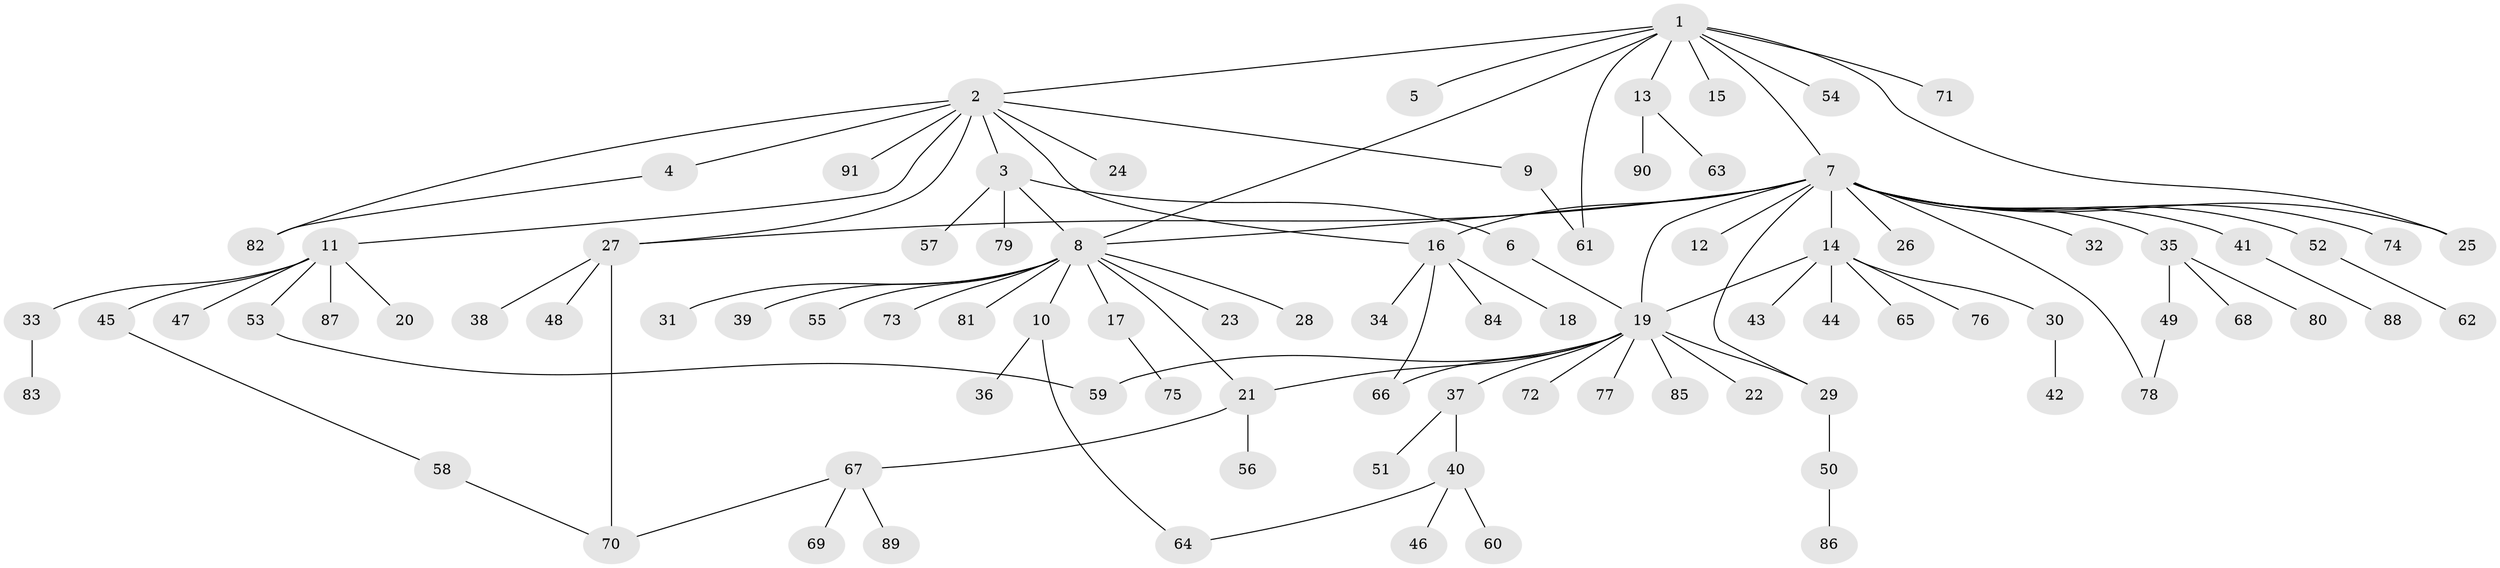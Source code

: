 // coarse degree distribution, {1: 0.578125, 9: 0.015625, 15: 0.015625, 12: 0.015625, 8: 0.015625, 6: 0.03125, 2: 0.171875, 3: 0.078125, 4: 0.046875, 5: 0.015625, 11: 0.015625}
// Generated by graph-tools (version 1.1) at 2025/36/03/04/25 23:36:48]
// undirected, 91 vertices, 107 edges
graph export_dot {
  node [color=gray90,style=filled];
  1;
  2;
  3;
  4;
  5;
  6;
  7;
  8;
  9;
  10;
  11;
  12;
  13;
  14;
  15;
  16;
  17;
  18;
  19;
  20;
  21;
  22;
  23;
  24;
  25;
  26;
  27;
  28;
  29;
  30;
  31;
  32;
  33;
  34;
  35;
  36;
  37;
  38;
  39;
  40;
  41;
  42;
  43;
  44;
  45;
  46;
  47;
  48;
  49;
  50;
  51;
  52;
  53;
  54;
  55;
  56;
  57;
  58;
  59;
  60;
  61;
  62;
  63;
  64;
  65;
  66;
  67;
  68;
  69;
  70;
  71;
  72;
  73;
  74;
  75;
  76;
  77;
  78;
  79;
  80;
  81;
  82;
  83;
  84;
  85;
  86;
  87;
  88;
  89;
  90;
  91;
  1 -- 2;
  1 -- 5;
  1 -- 7;
  1 -- 8;
  1 -- 13;
  1 -- 15;
  1 -- 25;
  1 -- 54;
  1 -- 61;
  1 -- 71;
  2 -- 3;
  2 -- 4;
  2 -- 9;
  2 -- 11;
  2 -- 16;
  2 -- 24;
  2 -- 27;
  2 -- 82;
  2 -- 91;
  3 -- 6;
  3 -- 8;
  3 -- 57;
  3 -- 79;
  4 -- 82;
  6 -- 19;
  7 -- 8;
  7 -- 12;
  7 -- 14;
  7 -- 16;
  7 -- 19;
  7 -- 25;
  7 -- 26;
  7 -- 27;
  7 -- 29;
  7 -- 32;
  7 -- 35;
  7 -- 41;
  7 -- 52;
  7 -- 74;
  7 -- 78;
  8 -- 10;
  8 -- 17;
  8 -- 21;
  8 -- 23;
  8 -- 28;
  8 -- 31;
  8 -- 39;
  8 -- 55;
  8 -- 73;
  8 -- 81;
  9 -- 61;
  10 -- 36;
  10 -- 64;
  11 -- 20;
  11 -- 33;
  11 -- 45;
  11 -- 47;
  11 -- 53;
  11 -- 87;
  13 -- 63;
  13 -- 90;
  14 -- 19;
  14 -- 30;
  14 -- 43;
  14 -- 44;
  14 -- 65;
  14 -- 76;
  16 -- 18;
  16 -- 34;
  16 -- 66;
  16 -- 84;
  17 -- 75;
  19 -- 21;
  19 -- 22;
  19 -- 29;
  19 -- 37;
  19 -- 59;
  19 -- 66;
  19 -- 72;
  19 -- 77;
  19 -- 85;
  21 -- 56;
  21 -- 67;
  27 -- 38;
  27 -- 48;
  27 -- 70;
  29 -- 50;
  30 -- 42;
  33 -- 83;
  35 -- 49;
  35 -- 68;
  35 -- 80;
  37 -- 40;
  37 -- 51;
  40 -- 46;
  40 -- 60;
  40 -- 64;
  41 -- 88;
  45 -- 58;
  49 -- 78;
  50 -- 86;
  52 -- 62;
  53 -- 59;
  58 -- 70;
  67 -- 69;
  67 -- 70;
  67 -- 89;
}
